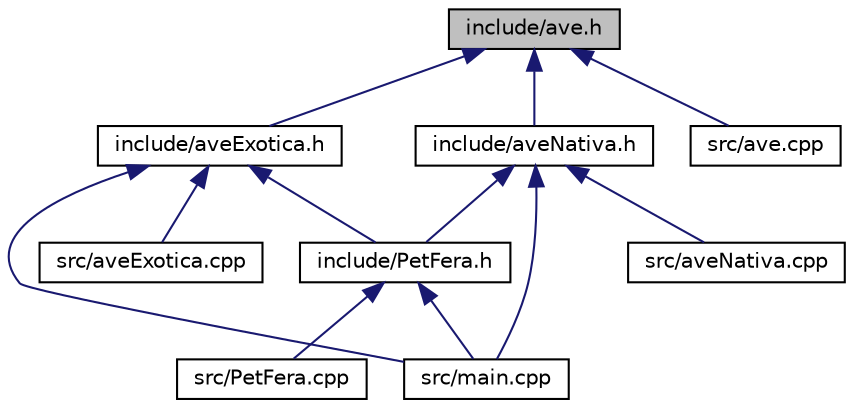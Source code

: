 digraph "include/ave.h"
{
  edge [fontname="Helvetica",fontsize="10",labelfontname="Helvetica",labelfontsize="10"];
  node [fontname="Helvetica",fontsize="10",shape=record];
  Node1 [label="include/ave.h",height=0.2,width=0.4,color="black", fillcolor="grey75", style="filled", fontcolor="black"];
  Node1 -> Node2 [dir="back",color="midnightblue",fontsize="10",style="solid"];
  Node2 [label="include/aveExotica.h",height=0.2,width=0.4,color="black", fillcolor="white", style="filled",URL="$aveExotica_8h.html"];
  Node2 -> Node3 [dir="back",color="midnightblue",fontsize="10",style="solid"];
  Node3 [label="include/PetFera.h",height=0.2,width=0.4,color="black", fillcolor="white", style="filled",URL="$PetFera_8h.html"];
  Node3 -> Node4 [dir="back",color="midnightblue",fontsize="10",style="solid"];
  Node4 [label="src/main.cpp",height=0.2,width=0.4,color="black", fillcolor="white", style="filled",URL="$main_8cpp.html",tooltip="Programa PetFera. "];
  Node3 -> Node5 [dir="back",color="midnightblue",fontsize="10",style="solid"];
  Node5 [label="src/PetFera.cpp",height=0.2,width=0.4,color="black", fillcolor="white", style="filled",URL="$PetFera_8cpp.html"];
  Node2 -> Node6 [dir="back",color="midnightblue",fontsize="10",style="solid"];
  Node6 [label="src/aveExotica.cpp",height=0.2,width=0.4,color="black", fillcolor="white", style="filled",URL="$aveExotica_8cpp.html"];
  Node2 -> Node4 [dir="back",color="midnightblue",fontsize="10",style="solid"];
  Node1 -> Node7 [dir="back",color="midnightblue",fontsize="10",style="solid"];
  Node7 [label="include/aveNativa.h",height=0.2,width=0.4,color="black", fillcolor="white", style="filled",URL="$aveNativa_8h.html"];
  Node7 -> Node3 [dir="back",color="midnightblue",fontsize="10",style="solid"];
  Node7 -> Node8 [dir="back",color="midnightblue",fontsize="10",style="solid"];
  Node8 [label="src/aveNativa.cpp",height=0.2,width=0.4,color="black", fillcolor="white", style="filled",URL="$aveNativa_8cpp.html"];
  Node7 -> Node4 [dir="back",color="midnightblue",fontsize="10",style="solid"];
  Node1 -> Node9 [dir="back",color="midnightblue",fontsize="10",style="solid"];
  Node9 [label="src/ave.cpp",height=0.2,width=0.4,color="black", fillcolor="white", style="filled",URL="$ave_8cpp.html"];
}
